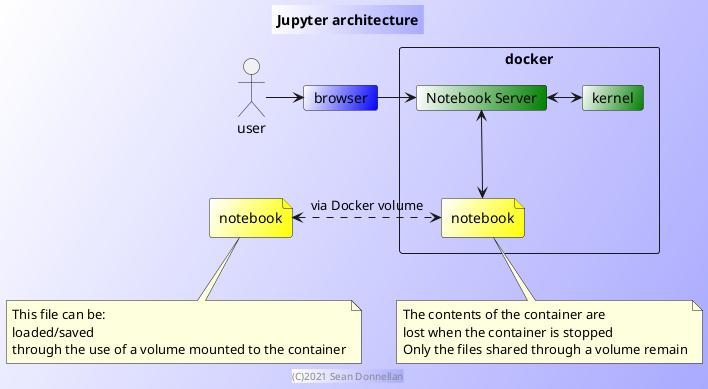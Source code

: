 @startuml
title Jupyter architecture
footer (C)2021 Sean Donnellan
skinparam BackgroundColor #fff/aaf
skinparam fileBackgroundColor #transparent

actor user
card browser #fff/blue
rectangle docker {
    card "Notebook Server" as server #fff/green
    card kernel #fff/green
    file notebook #fff/yellow
}
file notebook as notebookLocal #fff/yellow
user -> browser
browser -> server
server <-> kernel
server <--> notebook
notebookLocal <.> notebook : via Docker volume
user --[hidden] notebookLocal
note bottom of notebook
The contents of the container are
lost when the container is stopped
Only the files shared through a volume remain
endnote
note bottom of notebookLocal
This file can be:
loaded/saved
through the use of a volume mounted to the container
endnote
@enduml